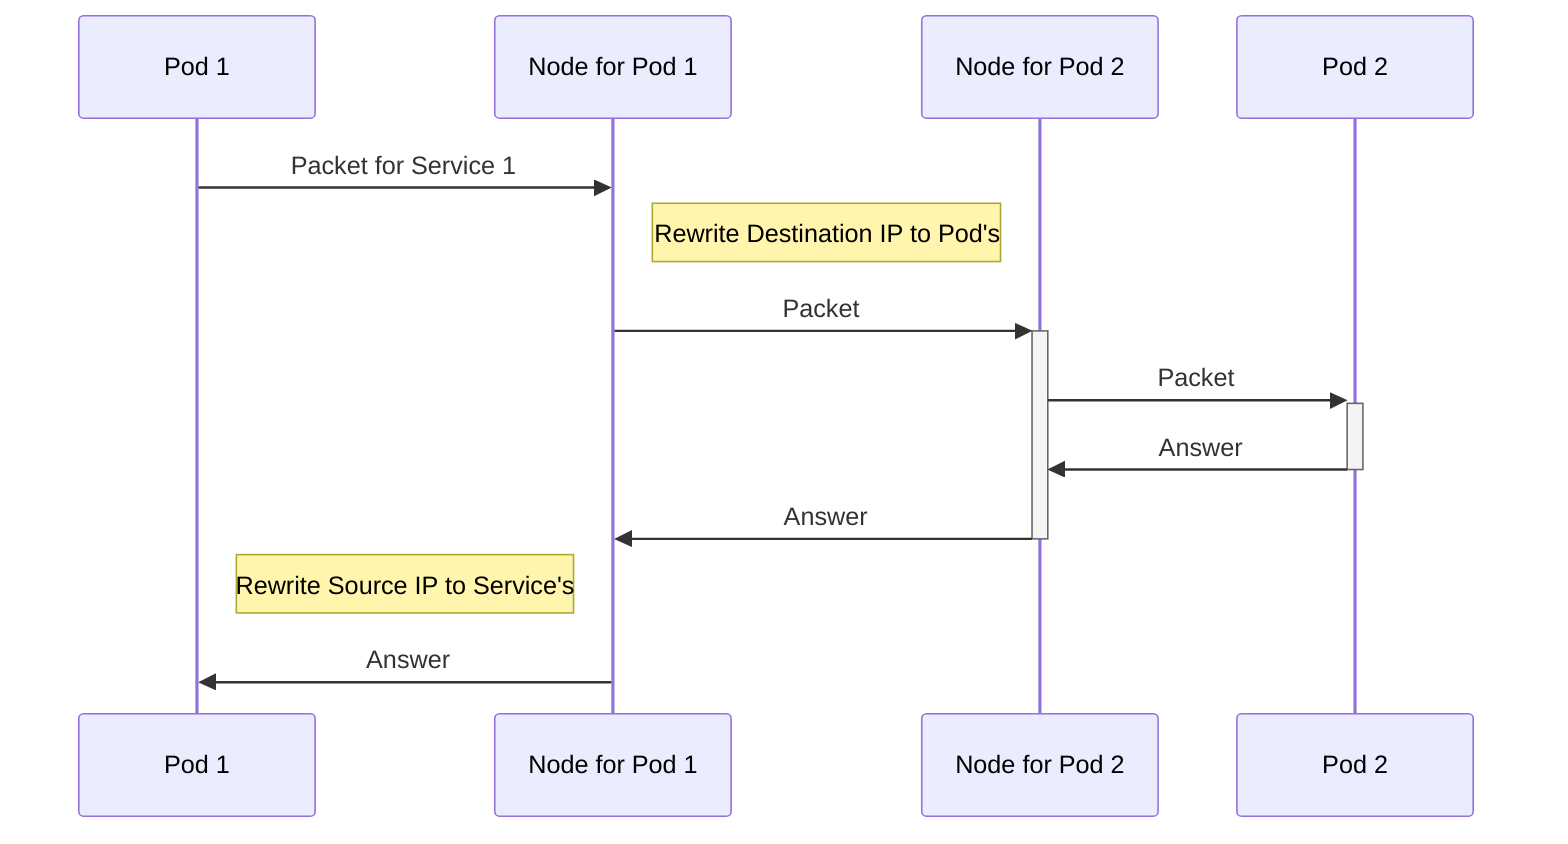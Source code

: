 sequenceDiagram

    Pod 1->>Node for Pod 1: Packet for Service 1
    note right of Node for Pod 1: Rewrite Destination IP to Pod's
    Node for Pod 1->>+Node for Pod 2: Packet
    Node for Pod 2->>+Pod 2: Packet
    Pod 2 ->>-Node for Pod 2: Answer
    Node for Pod 2 ->>-Node for Pod 1: Answer
    note left of Node for Pod 1: Rewrite Source IP to Service's
    Node for Pod 1 ->> Pod 1: Answer